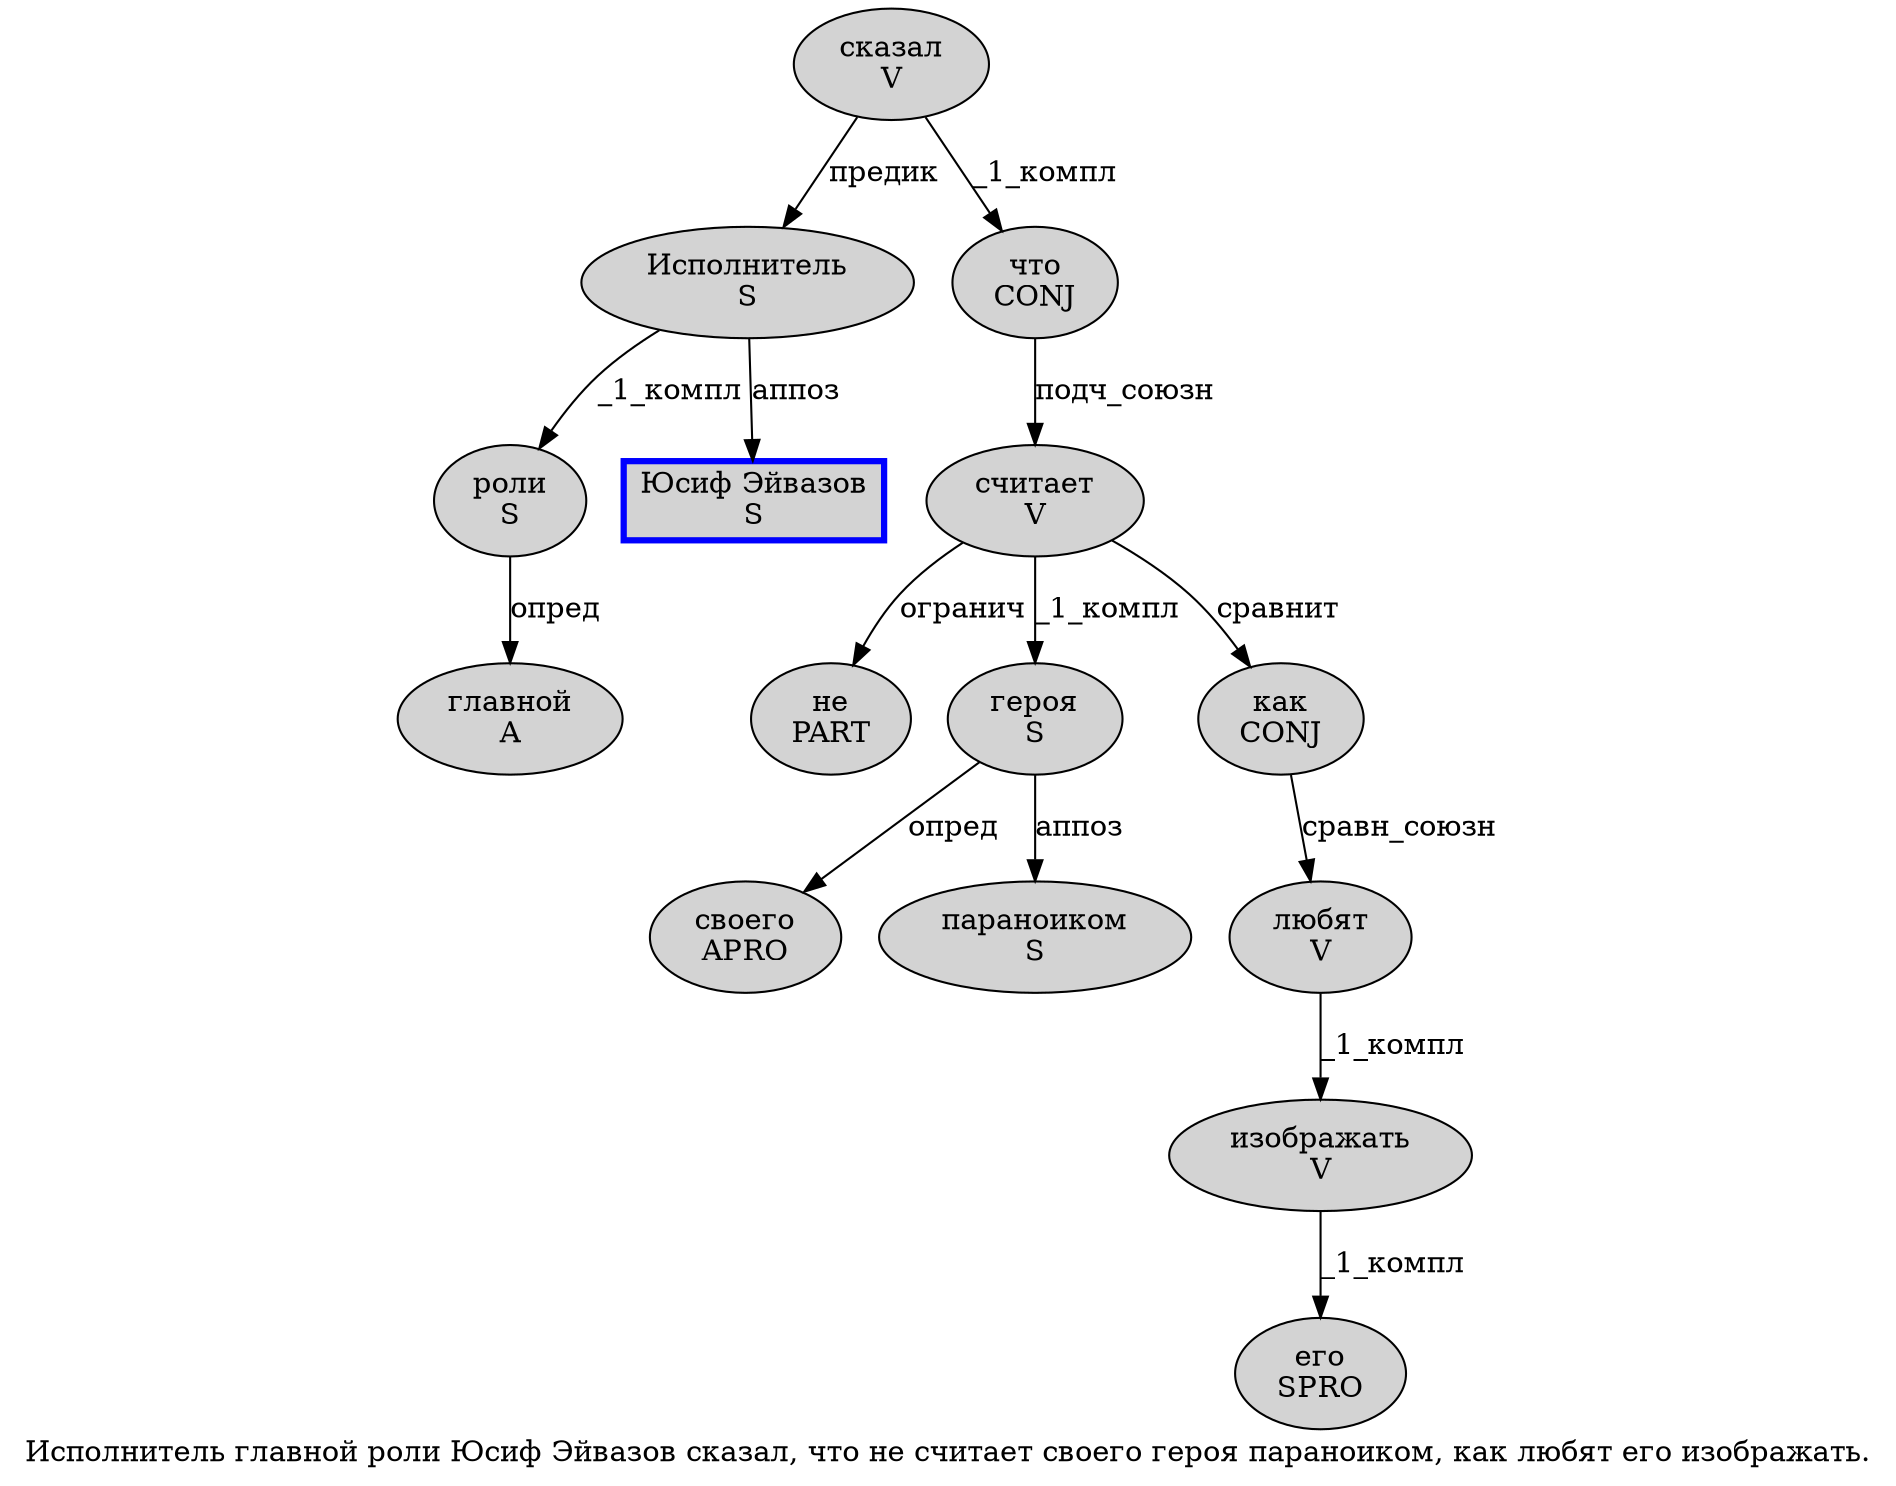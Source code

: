 digraph SENTENCE_850 {
	graph [label="Исполнитель главной роли Юсиф Эйвазов сказал, что не считает своего героя параноиком, как любят его изображать."]
	node [style=filled]
		0 [label="Исполнитель
S" color="" fillcolor=lightgray penwidth=1 shape=ellipse]
		1 [label="главной
A" color="" fillcolor=lightgray penwidth=1 shape=ellipse]
		2 [label="роли
S" color="" fillcolor=lightgray penwidth=1 shape=ellipse]
		3 [label="Юсиф Эйвазов
S" color=blue fillcolor=lightgray penwidth=3 shape=box]
		4 [label="сказал
V" color="" fillcolor=lightgray penwidth=1 shape=ellipse]
		6 [label="что
CONJ" color="" fillcolor=lightgray penwidth=1 shape=ellipse]
		7 [label="не
PART" color="" fillcolor=lightgray penwidth=1 shape=ellipse]
		8 [label="считает
V" color="" fillcolor=lightgray penwidth=1 shape=ellipse]
		9 [label="своего
APRO" color="" fillcolor=lightgray penwidth=1 shape=ellipse]
		10 [label="героя
S" color="" fillcolor=lightgray penwidth=1 shape=ellipse]
		11 [label="параноиком
S" color="" fillcolor=lightgray penwidth=1 shape=ellipse]
		13 [label="как
CONJ" color="" fillcolor=lightgray penwidth=1 shape=ellipse]
		14 [label="любят
V" color="" fillcolor=lightgray penwidth=1 shape=ellipse]
		15 [label="его
SPRO" color="" fillcolor=lightgray penwidth=1 shape=ellipse]
		16 [label="изображать
V" color="" fillcolor=lightgray penwidth=1 shape=ellipse]
			6 -> 8 [label="подч_союзн"]
			4 -> 0 [label="предик"]
			4 -> 6 [label="_1_компл"]
			13 -> 14 [label="сравн_союзн"]
			16 -> 15 [label="_1_компл"]
			2 -> 1 [label="опред"]
			14 -> 16 [label="_1_компл"]
			10 -> 9 [label="опред"]
			10 -> 11 [label="аппоз"]
			0 -> 2 [label="_1_компл"]
			0 -> 3 [label="аппоз"]
			8 -> 7 [label="огранич"]
			8 -> 10 [label="_1_компл"]
			8 -> 13 [label="сравнит"]
}
